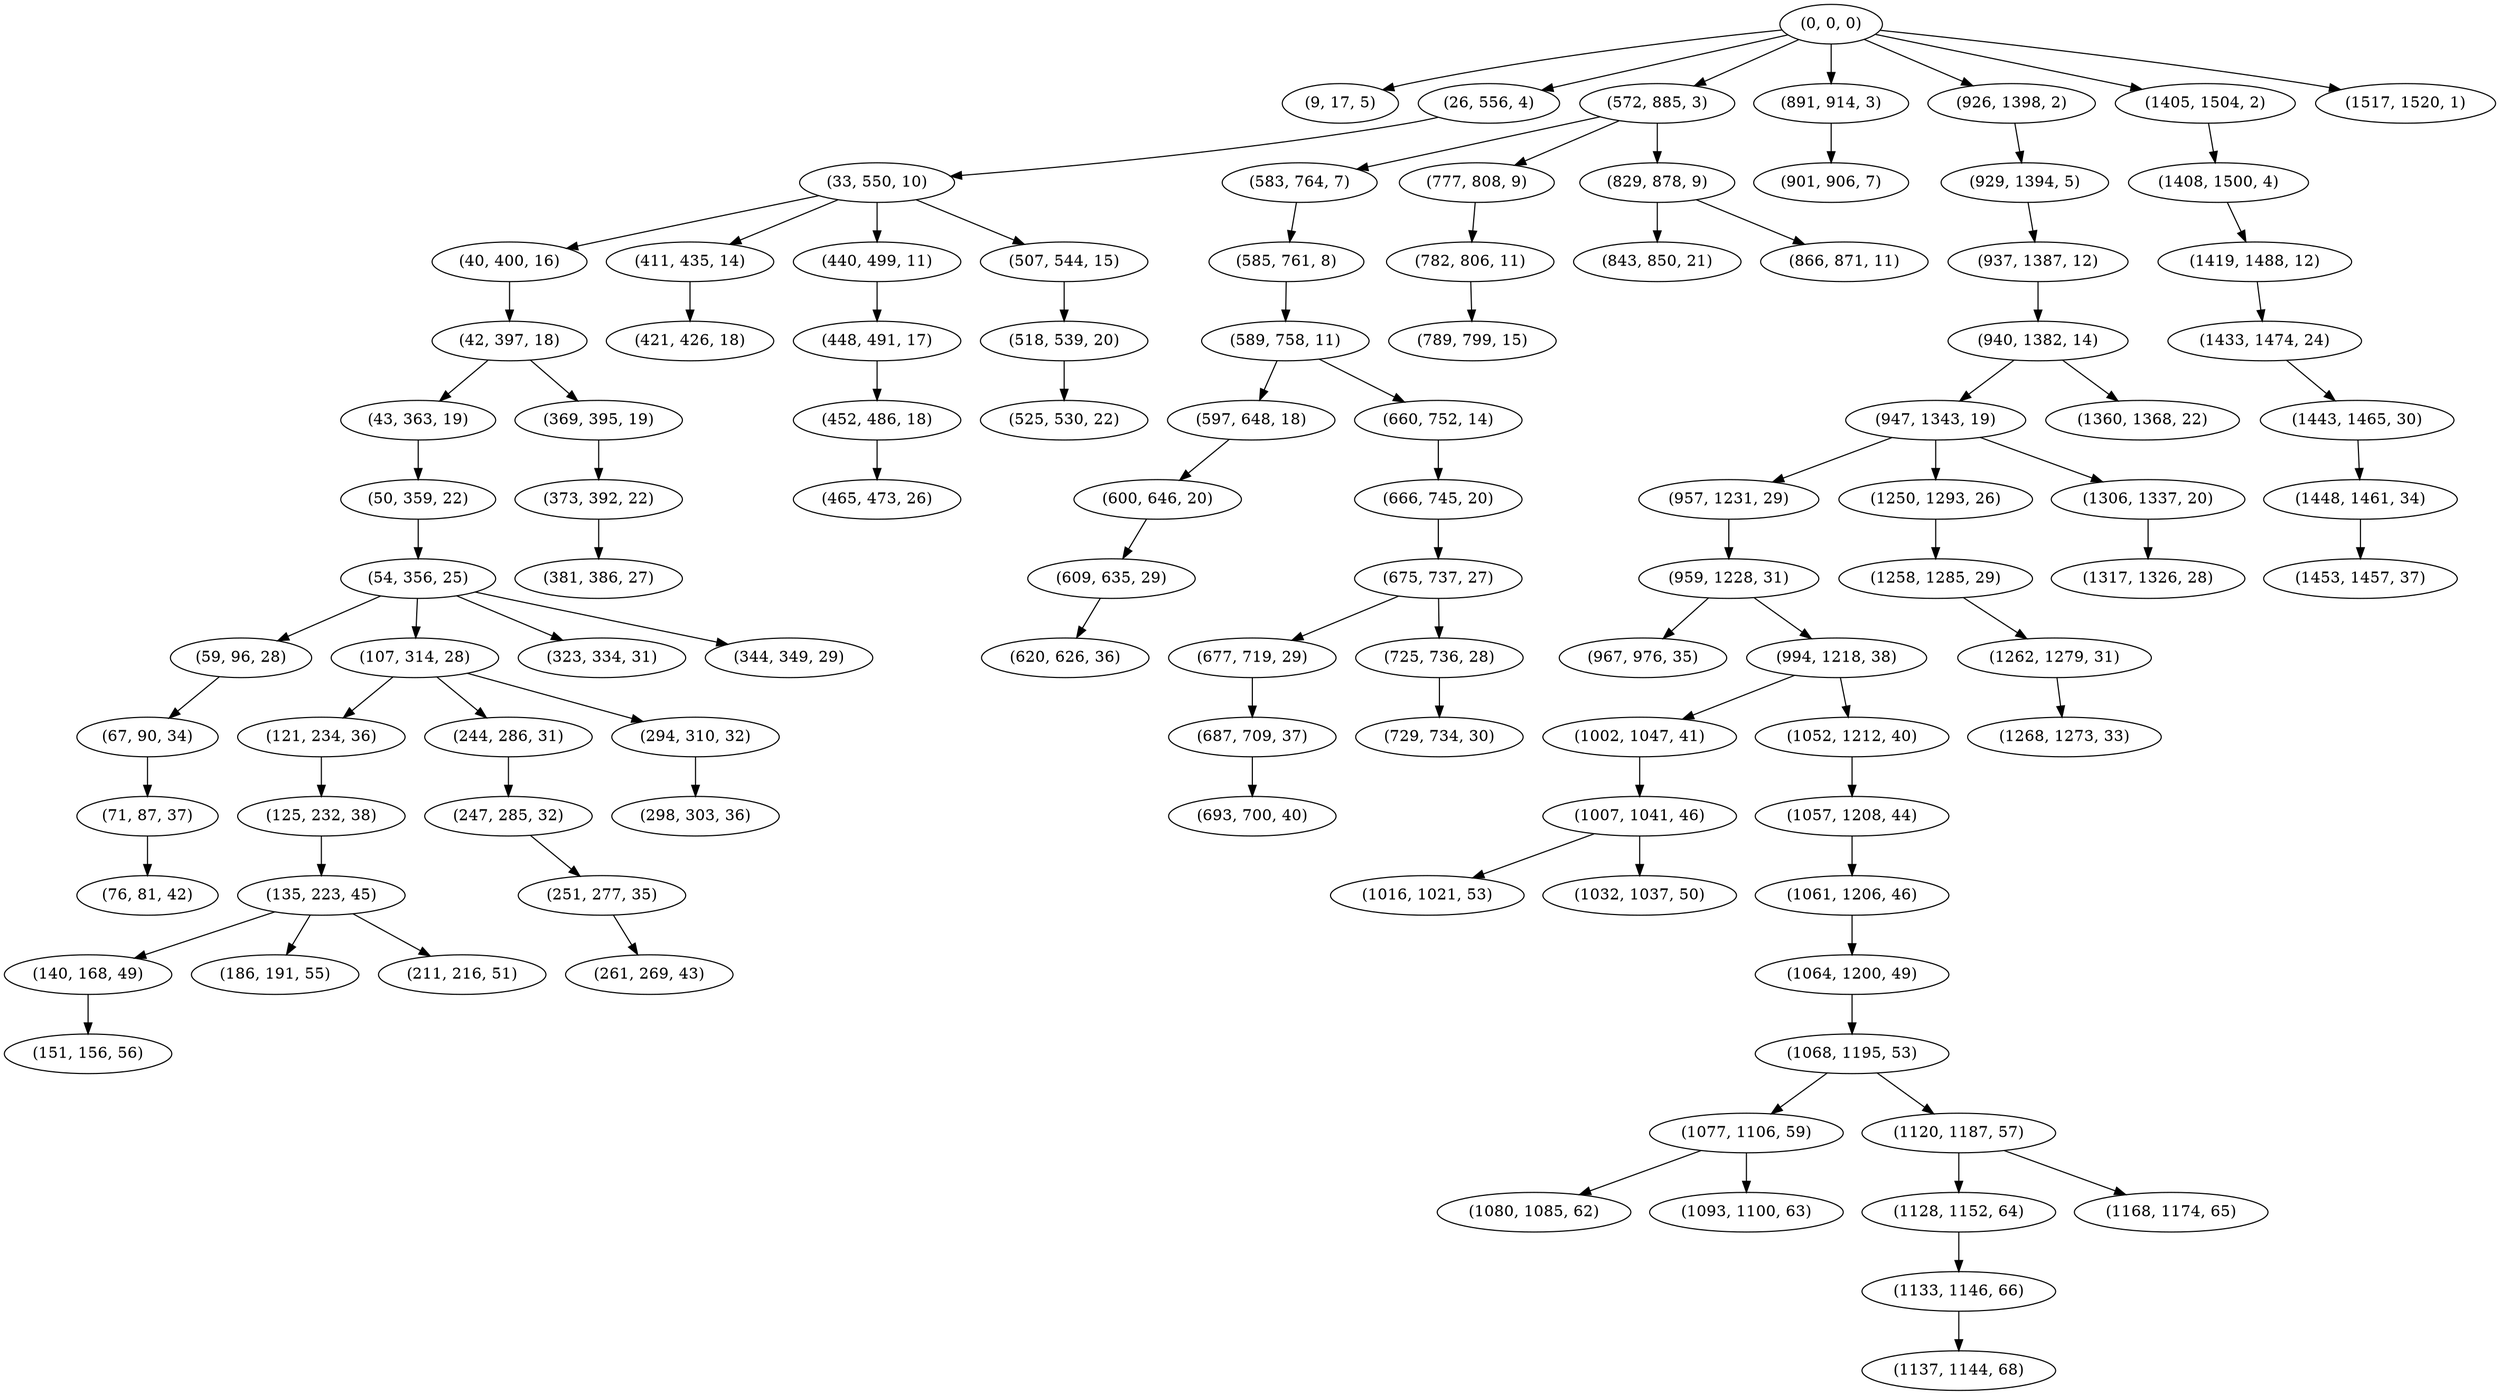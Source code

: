 digraph tree {
    "(0, 0, 0)";
    "(9, 17, 5)";
    "(26, 556, 4)";
    "(33, 550, 10)";
    "(40, 400, 16)";
    "(42, 397, 18)";
    "(43, 363, 19)";
    "(50, 359, 22)";
    "(54, 356, 25)";
    "(59, 96, 28)";
    "(67, 90, 34)";
    "(71, 87, 37)";
    "(76, 81, 42)";
    "(107, 314, 28)";
    "(121, 234, 36)";
    "(125, 232, 38)";
    "(135, 223, 45)";
    "(140, 168, 49)";
    "(151, 156, 56)";
    "(186, 191, 55)";
    "(211, 216, 51)";
    "(244, 286, 31)";
    "(247, 285, 32)";
    "(251, 277, 35)";
    "(261, 269, 43)";
    "(294, 310, 32)";
    "(298, 303, 36)";
    "(323, 334, 31)";
    "(344, 349, 29)";
    "(369, 395, 19)";
    "(373, 392, 22)";
    "(381, 386, 27)";
    "(411, 435, 14)";
    "(421, 426, 18)";
    "(440, 499, 11)";
    "(448, 491, 17)";
    "(452, 486, 18)";
    "(465, 473, 26)";
    "(507, 544, 15)";
    "(518, 539, 20)";
    "(525, 530, 22)";
    "(572, 885, 3)";
    "(583, 764, 7)";
    "(585, 761, 8)";
    "(589, 758, 11)";
    "(597, 648, 18)";
    "(600, 646, 20)";
    "(609, 635, 29)";
    "(620, 626, 36)";
    "(660, 752, 14)";
    "(666, 745, 20)";
    "(675, 737, 27)";
    "(677, 719, 29)";
    "(687, 709, 37)";
    "(693, 700, 40)";
    "(725, 736, 28)";
    "(729, 734, 30)";
    "(777, 808, 9)";
    "(782, 806, 11)";
    "(789, 799, 15)";
    "(829, 878, 9)";
    "(843, 850, 21)";
    "(866, 871, 11)";
    "(891, 914, 3)";
    "(901, 906, 7)";
    "(926, 1398, 2)";
    "(929, 1394, 5)";
    "(937, 1387, 12)";
    "(940, 1382, 14)";
    "(947, 1343, 19)";
    "(957, 1231, 29)";
    "(959, 1228, 31)";
    "(967, 976, 35)";
    "(994, 1218, 38)";
    "(1002, 1047, 41)";
    "(1007, 1041, 46)";
    "(1016, 1021, 53)";
    "(1032, 1037, 50)";
    "(1052, 1212, 40)";
    "(1057, 1208, 44)";
    "(1061, 1206, 46)";
    "(1064, 1200, 49)";
    "(1068, 1195, 53)";
    "(1077, 1106, 59)";
    "(1080, 1085, 62)";
    "(1093, 1100, 63)";
    "(1120, 1187, 57)";
    "(1128, 1152, 64)";
    "(1133, 1146, 66)";
    "(1137, 1144, 68)";
    "(1168, 1174, 65)";
    "(1250, 1293, 26)";
    "(1258, 1285, 29)";
    "(1262, 1279, 31)";
    "(1268, 1273, 33)";
    "(1306, 1337, 20)";
    "(1317, 1326, 28)";
    "(1360, 1368, 22)";
    "(1405, 1504, 2)";
    "(1408, 1500, 4)";
    "(1419, 1488, 12)";
    "(1433, 1474, 24)";
    "(1443, 1465, 30)";
    "(1448, 1461, 34)";
    "(1453, 1457, 37)";
    "(1517, 1520, 1)";
    "(0, 0, 0)" -> "(9, 17, 5)";
    "(0, 0, 0)" -> "(26, 556, 4)";
    "(0, 0, 0)" -> "(572, 885, 3)";
    "(0, 0, 0)" -> "(891, 914, 3)";
    "(0, 0, 0)" -> "(926, 1398, 2)";
    "(0, 0, 0)" -> "(1405, 1504, 2)";
    "(0, 0, 0)" -> "(1517, 1520, 1)";
    "(26, 556, 4)" -> "(33, 550, 10)";
    "(33, 550, 10)" -> "(40, 400, 16)";
    "(33, 550, 10)" -> "(411, 435, 14)";
    "(33, 550, 10)" -> "(440, 499, 11)";
    "(33, 550, 10)" -> "(507, 544, 15)";
    "(40, 400, 16)" -> "(42, 397, 18)";
    "(42, 397, 18)" -> "(43, 363, 19)";
    "(42, 397, 18)" -> "(369, 395, 19)";
    "(43, 363, 19)" -> "(50, 359, 22)";
    "(50, 359, 22)" -> "(54, 356, 25)";
    "(54, 356, 25)" -> "(59, 96, 28)";
    "(54, 356, 25)" -> "(107, 314, 28)";
    "(54, 356, 25)" -> "(323, 334, 31)";
    "(54, 356, 25)" -> "(344, 349, 29)";
    "(59, 96, 28)" -> "(67, 90, 34)";
    "(67, 90, 34)" -> "(71, 87, 37)";
    "(71, 87, 37)" -> "(76, 81, 42)";
    "(107, 314, 28)" -> "(121, 234, 36)";
    "(107, 314, 28)" -> "(244, 286, 31)";
    "(107, 314, 28)" -> "(294, 310, 32)";
    "(121, 234, 36)" -> "(125, 232, 38)";
    "(125, 232, 38)" -> "(135, 223, 45)";
    "(135, 223, 45)" -> "(140, 168, 49)";
    "(135, 223, 45)" -> "(186, 191, 55)";
    "(135, 223, 45)" -> "(211, 216, 51)";
    "(140, 168, 49)" -> "(151, 156, 56)";
    "(244, 286, 31)" -> "(247, 285, 32)";
    "(247, 285, 32)" -> "(251, 277, 35)";
    "(251, 277, 35)" -> "(261, 269, 43)";
    "(294, 310, 32)" -> "(298, 303, 36)";
    "(369, 395, 19)" -> "(373, 392, 22)";
    "(373, 392, 22)" -> "(381, 386, 27)";
    "(411, 435, 14)" -> "(421, 426, 18)";
    "(440, 499, 11)" -> "(448, 491, 17)";
    "(448, 491, 17)" -> "(452, 486, 18)";
    "(452, 486, 18)" -> "(465, 473, 26)";
    "(507, 544, 15)" -> "(518, 539, 20)";
    "(518, 539, 20)" -> "(525, 530, 22)";
    "(572, 885, 3)" -> "(583, 764, 7)";
    "(572, 885, 3)" -> "(777, 808, 9)";
    "(572, 885, 3)" -> "(829, 878, 9)";
    "(583, 764, 7)" -> "(585, 761, 8)";
    "(585, 761, 8)" -> "(589, 758, 11)";
    "(589, 758, 11)" -> "(597, 648, 18)";
    "(589, 758, 11)" -> "(660, 752, 14)";
    "(597, 648, 18)" -> "(600, 646, 20)";
    "(600, 646, 20)" -> "(609, 635, 29)";
    "(609, 635, 29)" -> "(620, 626, 36)";
    "(660, 752, 14)" -> "(666, 745, 20)";
    "(666, 745, 20)" -> "(675, 737, 27)";
    "(675, 737, 27)" -> "(677, 719, 29)";
    "(675, 737, 27)" -> "(725, 736, 28)";
    "(677, 719, 29)" -> "(687, 709, 37)";
    "(687, 709, 37)" -> "(693, 700, 40)";
    "(725, 736, 28)" -> "(729, 734, 30)";
    "(777, 808, 9)" -> "(782, 806, 11)";
    "(782, 806, 11)" -> "(789, 799, 15)";
    "(829, 878, 9)" -> "(843, 850, 21)";
    "(829, 878, 9)" -> "(866, 871, 11)";
    "(891, 914, 3)" -> "(901, 906, 7)";
    "(926, 1398, 2)" -> "(929, 1394, 5)";
    "(929, 1394, 5)" -> "(937, 1387, 12)";
    "(937, 1387, 12)" -> "(940, 1382, 14)";
    "(940, 1382, 14)" -> "(947, 1343, 19)";
    "(940, 1382, 14)" -> "(1360, 1368, 22)";
    "(947, 1343, 19)" -> "(957, 1231, 29)";
    "(947, 1343, 19)" -> "(1250, 1293, 26)";
    "(947, 1343, 19)" -> "(1306, 1337, 20)";
    "(957, 1231, 29)" -> "(959, 1228, 31)";
    "(959, 1228, 31)" -> "(967, 976, 35)";
    "(959, 1228, 31)" -> "(994, 1218, 38)";
    "(994, 1218, 38)" -> "(1002, 1047, 41)";
    "(994, 1218, 38)" -> "(1052, 1212, 40)";
    "(1002, 1047, 41)" -> "(1007, 1041, 46)";
    "(1007, 1041, 46)" -> "(1016, 1021, 53)";
    "(1007, 1041, 46)" -> "(1032, 1037, 50)";
    "(1052, 1212, 40)" -> "(1057, 1208, 44)";
    "(1057, 1208, 44)" -> "(1061, 1206, 46)";
    "(1061, 1206, 46)" -> "(1064, 1200, 49)";
    "(1064, 1200, 49)" -> "(1068, 1195, 53)";
    "(1068, 1195, 53)" -> "(1077, 1106, 59)";
    "(1068, 1195, 53)" -> "(1120, 1187, 57)";
    "(1077, 1106, 59)" -> "(1080, 1085, 62)";
    "(1077, 1106, 59)" -> "(1093, 1100, 63)";
    "(1120, 1187, 57)" -> "(1128, 1152, 64)";
    "(1120, 1187, 57)" -> "(1168, 1174, 65)";
    "(1128, 1152, 64)" -> "(1133, 1146, 66)";
    "(1133, 1146, 66)" -> "(1137, 1144, 68)";
    "(1250, 1293, 26)" -> "(1258, 1285, 29)";
    "(1258, 1285, 29)" -> "(1262, 1279, 31)";
    "(1262, 1279, 31)" -> "(1268, 1273, 33)";
    "(1306, 1337, 20)" -> "(1317, 1326, 28)";
    "(1405, 1504, 2)" -> "(1408, 1500, 4)";
    "(1408, 1500, 4)" -> "(1419, 1488, 12)";
    "(1419, 1488, 12)" -> "(1433, 1474, 24)";
    "(1433, 1474, 24)" -> "(1443, 1465, 30)";
    "(1443, 1465, 30)" -> "(1448, 1461, 34)";
    "(1448, 1461, 34)" -> "(1453, 1457, 37)";
}
